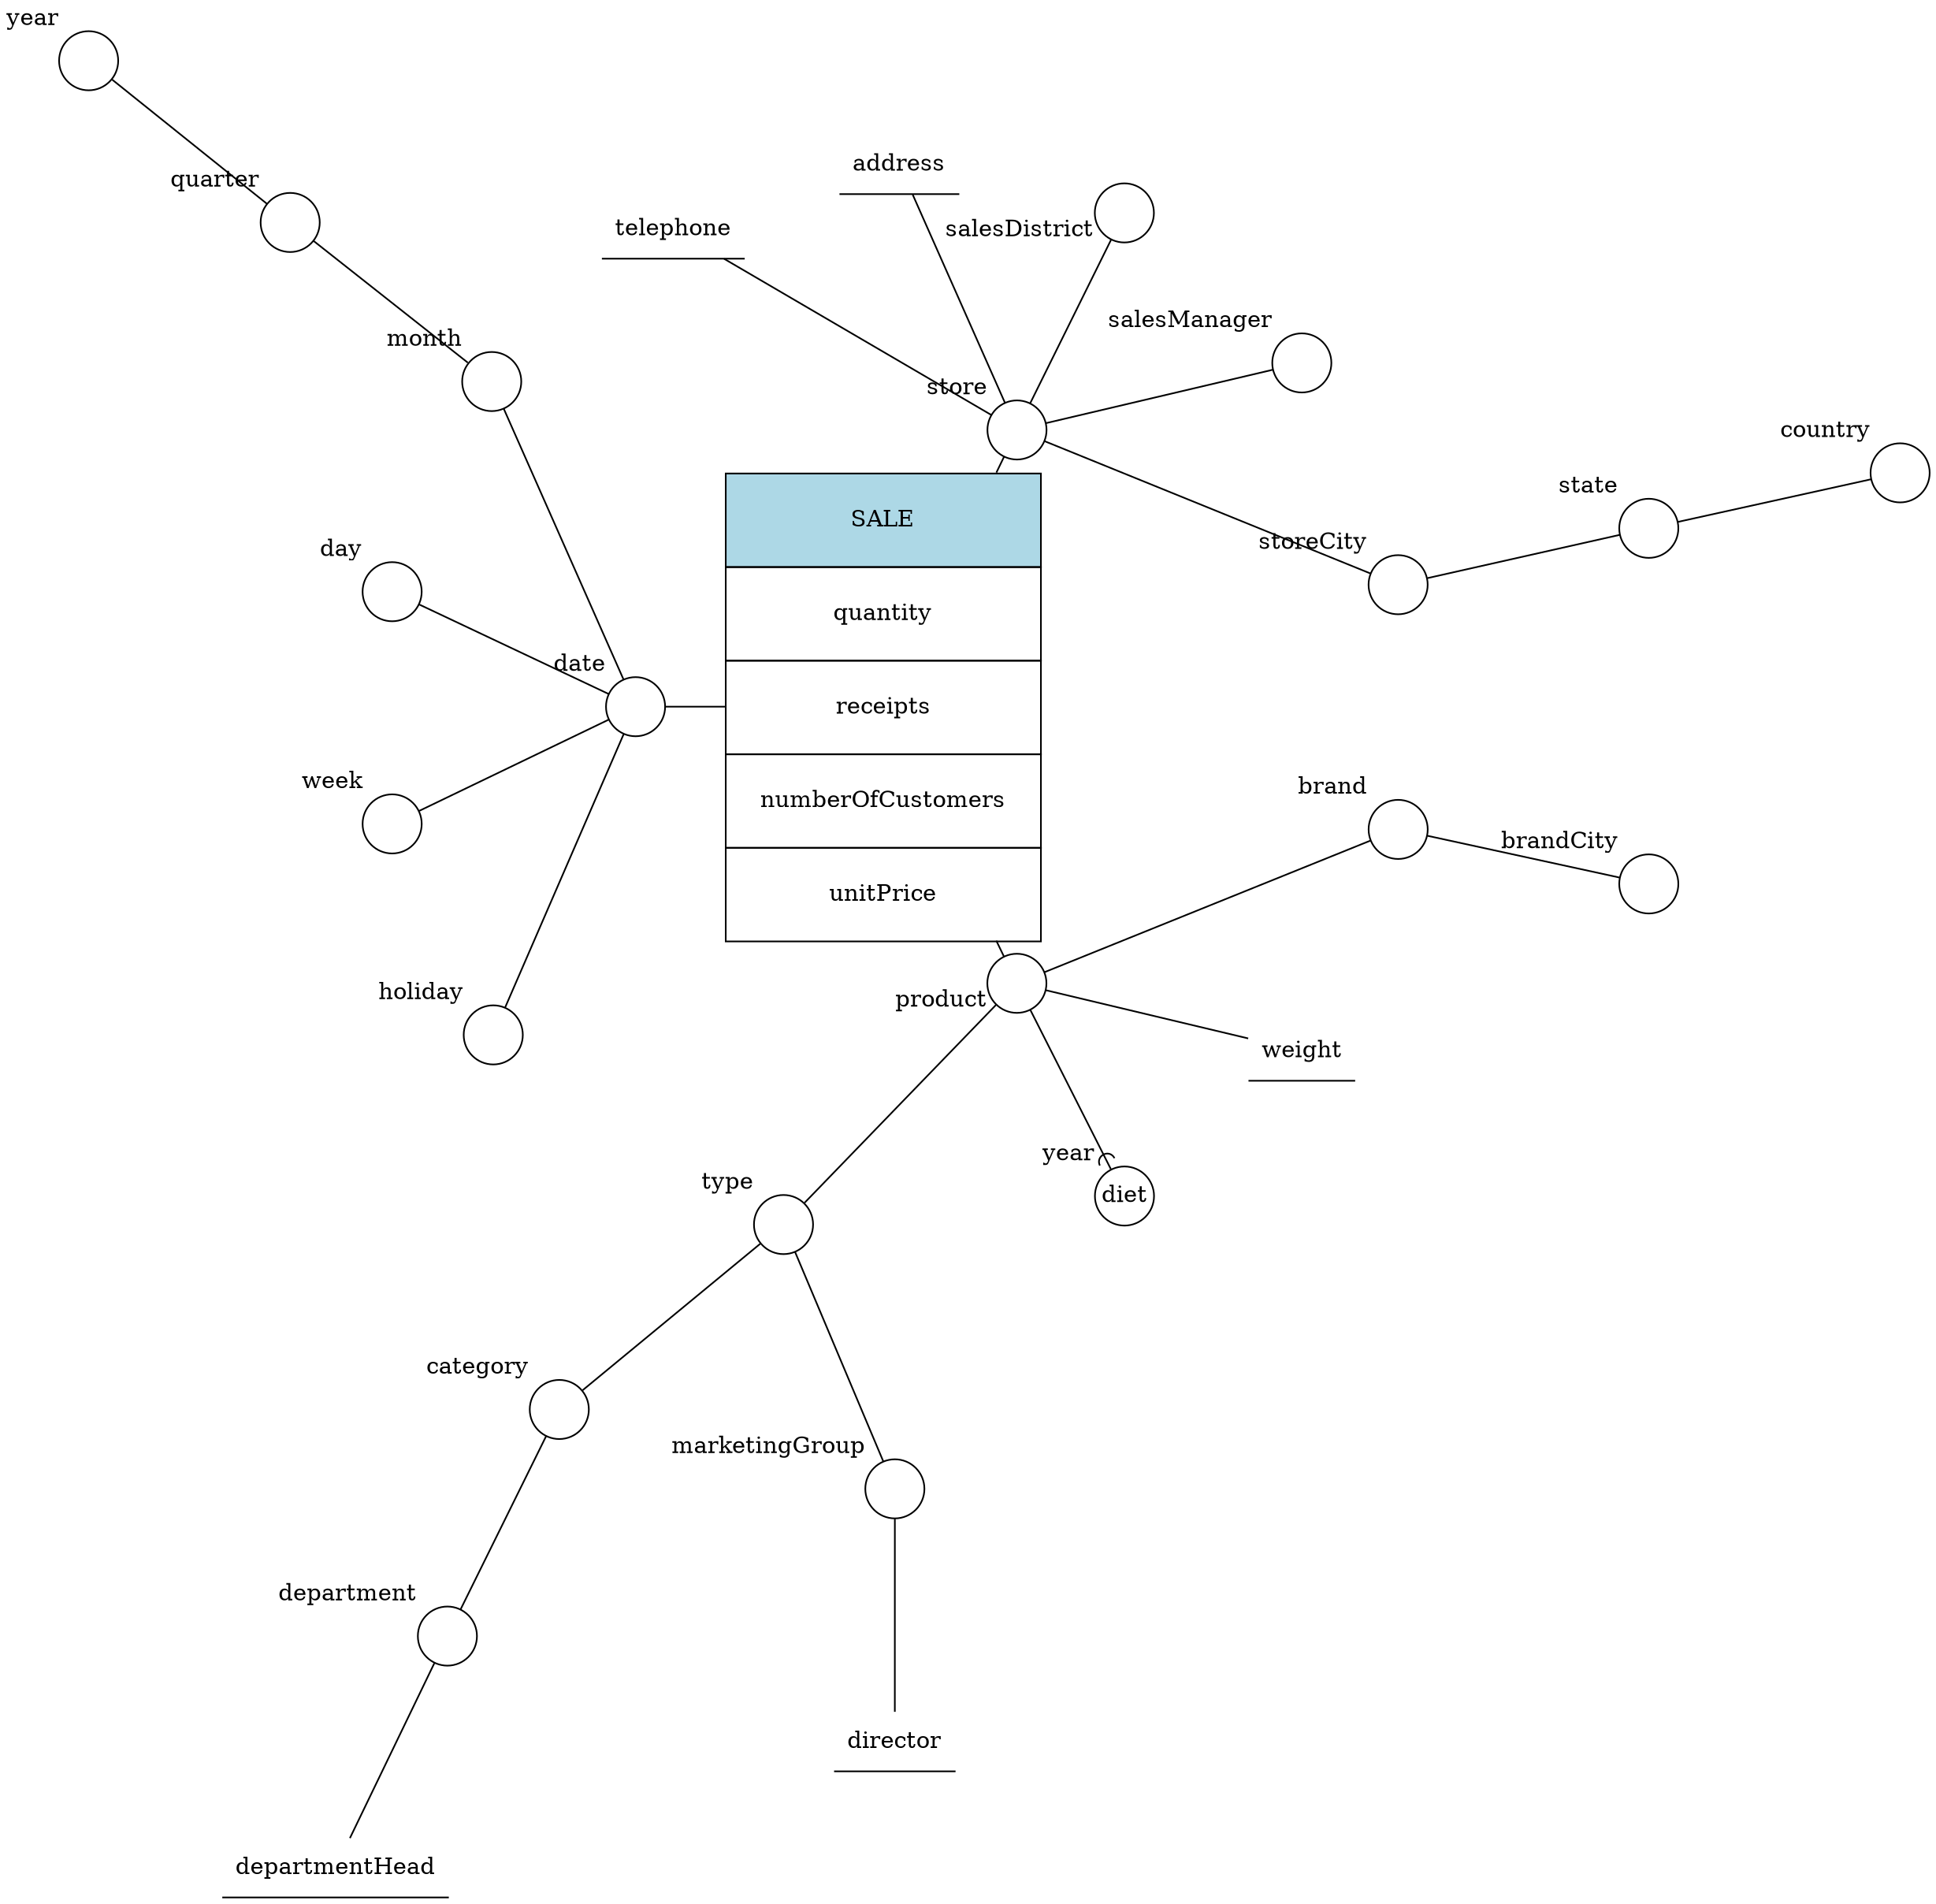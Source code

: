 digraph G {
	layout=twopi;
	overlap=prism;
	overlap_scaling=4.5;
	SALE->store[ arrowhead=none, len=0.5 ];
	store->storeCity[ arrowhead=none, len=0.5 ];
	storeCity->state[ arrowhead=none, len=0.5 ];
	state->country[ arrowhead=none, len=0.5 ];
	SALE->date[ arrowhead=none, len=0.5 ];
	date->month[ arrowhead=none, len=0.5 ];
	month->quarter[ arrowhead=none, len=0.5 ];
	SALE->product[ arrowhead=none, len=0.5 ];
	product->type[ arrowhead=none, len=0.5 ];
	store->salesManager[ arrowhead=none, len=0.5 ];
	store->salesDistrict[ arrowhead=none, len=0.5 ];
	store->address[ arrowhead=none, len=0.5 ];
	store->telephone[ arrowhead=none, len=0.5 ];
	date->day[ arrowhead=none, len=0.5 ];
	date->week[ arrowhead=none, len=0.5 ];
	date->holiday[ arrowhead=none, len=0.5 ];
	quarter->year[ arrowhead=none, len=0.5 ];
	product->diet[ arrowhead=icurve ];
	product->weight[ arrowhead=none, len=0.5 ];
	product->brand[ arrowhead=none, len=0.5 ];
	brand->brandCity[ arrowhead=none, len=0.5 ];
	type->category[ arrowhead=none, len=0.5 ];
	category->department[ arrowhead=none, len=0.5 ];
	department->departmentHead[ arrowhead=none, len=0.5 ];
	type->marketingGroup[ arrowhead=none, len=0.5 ];
	marketingGroup->director[ arrowhead=none, len=0.5 ];
	SALE [ label=<<table border="0" cellborder="1" cellspacing="0" cellpadding="20"> <tr> <td bgcolor="lightblue">SALE</td> </tr><tr> <td>quantity</td> </tr><tr> <td>receipts</td> </tr><tr> <td>numberOfCustomers</td> </tr><tr> <td>unitPrice</td> </tr></table>>, root=true, shape=plain ];
	address [ shape=underline ];
	brand [ fixedsize=true, label="", shape=circle, xlabel=brand ];
	brandCity [ fixedsize=true, label="", shape=circle, xlabel=brandCity ];
	category [ fixedsize=true, label="", shape=circle, xlabel=category ];
	country [ fixedsize=true, label="", shape=circle, xlabel=country ];
	date [ fixedsize=true, label="", shape=circle, xlabel=date ];
	day [ fixedsize=true, label="", shape=circle, xlabel=day ];
	department [ fixedsize=true, label="", shape=circle, xlabel=department ];
	departmentHead [ shape=underline ];
	diet [ fixedsize=true, label=diet, shape=circle, xlabel=year ];
	director [ shape=underline ];
	holiday [ fixedsize=true, label="", shape=circle, xlabel=holiday ];
	marketingGroup [ fixedsize=true, label="", shape=circle, xlabel=marketingGroup ];
	month [ fixedsize=true, label="", shape=circle, xlabel=month ];
	product [ fixedsize=true, label="", shape=circle, xlabel=product ];
	quarter [ fixedsize=true, label="", shape=circle, xlabel=quarter ];
	salesDistrict [ fixedsize=true, label="", shape=circle, xlabel=salesDistrict ];
	salesManager [ fixedsize=true, label="", shape=circle, xlabel=salesManager ];
	state [ fixedsize=true, label="", shape=circle, xlabel=state ];
	store [ fixedsize=true, label="", shape=circle, xlabel=store ];
	storeCity [ fixedsize=true, label="", shape=circle, xlabel=storeCity ];
	telephone [ shape=underline ];
	type [ fixedsize=true, label="", shape=circle, xlabel=type ];
	week [ fixedsize=true, label="", shape=circle, xlabel=week ];
	weight [ shape=underline ];
	year [ fixedsize=true, label="", shape=circle, xlabel=year ];

}
